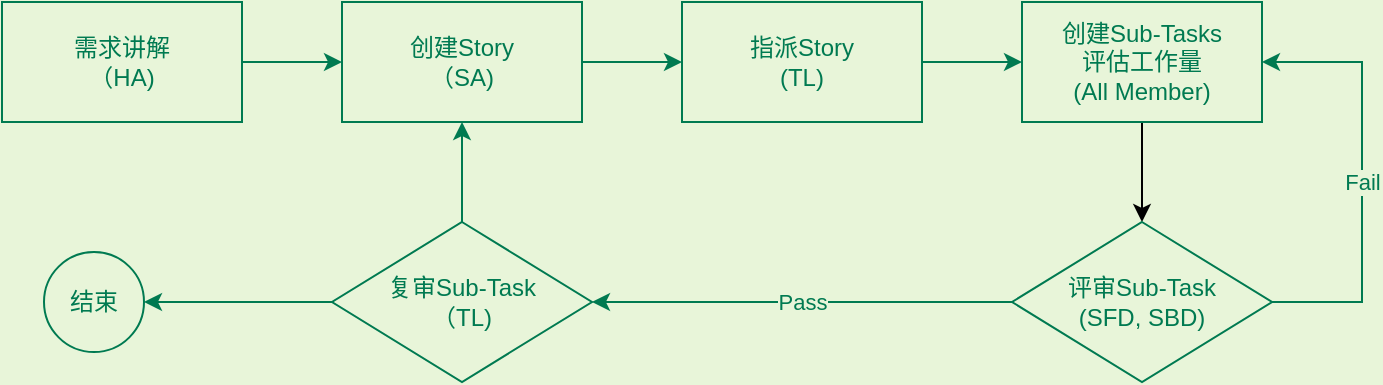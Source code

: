 <mxfile version="16.2.4" type="github">
  <diagram id="C5RBs43oDa-KdzZeNtuy" name="Page-1">
    <mxGraphModel dx="861" dy="456" grid="0" gridSize="10" guides="1" tooltips="1" connect="1" arrows="1" fold="1" page="1" pageScale="1" pageWidth="827" pageHeight="1169" background="#E8F5D9" math="0" shadow="0">
      <root>
        <mxCell id="WIyWlLk6GJQsqaUBKTNV-0" />
        <mxCell id="WIyWlLk6GJQsqaUBKTNV-1" parent="WIyWlLk6GJQsqaUBKTNV-0" />
        <mxCell id="F57WXFSpOrEg-OJGtUA4-8" value="" style="edgeStyle=orthogonalEdgeStyle;rounded=0;orthogonalLoop=1;jettySize=auto;labelBackgroundColor=none;fontColor=#007A51;labelBorderColor=none;html=1;strokeColor=#007A51;" edge="1" parent="WIyWlLk6GJQsqaUBKTNV-1" source="F57WXFSpOrEg-OJGtUA4-0" target="F57WXFSpOrEg-OJGtUA4-1">
          <mxGeometry relative="1" as="geometry" />
        </mxCell>
        <mxCell id="F57WXFSpOrEg-OJGtUA4-0" value="需求讲解&lt;br&gt;（HA)" style="rounded=0;labelBackgroundColor=none;fontColor=#007A51;labelBorderColor=none;whiteSpace=wrap;html=1;fillColor=none;strokeColor=#007A51;" vertex="1" parent="WIyWlLk6GJQsqaUBKTNV-1">
          <mxGeometry x="40" y="40" width="120" height="60" as="geometry" />
        </mxCell>
        <mxCell id="F57WXFSpOrEg-OJGtUA4-9" value="" style="edgeStyle=orthogonalEdgeStyle;rounded=0;orthogonalLoop=1;jettySize=auto;labelBackgroundColor=none;fontColor=#007A51;labelBorderColor=none;html=1;strokeColor=#007A51;" edge="1" parent="WIyWlLk6GJQsqaUBKTNV-1" source="F57WXFSpOrEg-OJGtUA4-1" target="F57WXFSpOrEg-OJGtUA4-2">
          <mxGeometry relative="1" as="geometry" />
        </mxCell>
        <mxCell id="F57WXFSpOrEg-OJGtUA4-1" value="创建Story&lt;br&gt;（SA)" style="rounded=0;labelBackgroundColor=none;fontColor=#007A51;labelBorderColor=none;whiteSpace=wrap;html=1;fillColor=none;strokeColor=#007A51;" vertex="1" parent="WIyWlLk6GJQsqaUBKTNV-1">
          <mxGeometry x="210" y="40" width="120" height="60" as="geometry" />
        </mxCell>
        <mxCell id="F57WXFSpOrEg-OJGtUA4-10" value="" style="edgeStyle=orthogonalEdgeStyle;rounded=0;orthogonalLoop=1;jettySize=auto;labelBackgroundColor=none;fontColor=#007A51;labelBorderColor=none;html=1;strokeColor=#007A51;" edge="1" parent="WIyWlLk6GJQsqaUBKTNV-1" source="F57WXFSpOrEg-OJGtUA4-2" target="F57WXFSpOrEg-OJGtUA4-3">
          <mxGeometry relative="1" as="geometry" />
        </mxCell>
        <mxCell id="F57WXFSpOrEg-OJGtUA4-2" value="指派Story&lt;br&gt;(TL)" style="rounded=0;labelBackgroundColor=none;fontColor=#007A51;labelBorderColor=none;whiteSpace=wrap;html=1;fillColor=none;strokeColor=#007A51;" vertex="1" parent="WIyWlLk6GJQsqaUBKTNV-1">
          <mxGeometry x="380" y="40" width="120" height="60" as="geometry" />
        </mxCell>
        <mxCell id="F57WXFSpOrEg-OJGtUA4-11" value="" style="edgeStyle=orthogonalEdgeStyle;rounded=0;orthogonalLoop=1;jettySize=auto;labelBackgroundColor=none;fontColor=#007A51;labelBorderColor=none;html=1;" edge="1" parent="WIyWlLk6GJQsqaUBKTNV-1" source="F57WXFSpOrEg-OJGtUA4-3" target="F57WXFSpOrEg-OJGtUA4-5">
          <mxGeometry relative="1" as="geometry" />
        </mxCell>
        <mxCell id="F57WXFSpOrEg-OJGtUA4-3" value="创建Sub-Tasks&lt;br&gt;评估工作量&lt;br&gt;(All Member)" style="rounded=0;labelBackgroundColor=none;fontColor=#007A51;labelBorderColor=none;whiteSpace=wrap;html=1;fillColor=none;strokeColor=#007A51;" vertex="1" parent="WIyWlLk6GJQsqaUBKTNV-1">
          <mxGeometry x="550" y="40" width="120" height="60" as="geometry" />
        </mxCell>
        <mxCell id="F57WXFSpOrEg-OJGtUA4-16" value="" style="edgeStyle=orthogonalEdgeStyle;rounded=0;orthogonalLoop=1;jettySize=auto;exitX=1;exitY=0.5;exitDx=0;exitDy=0;entryX=1;entryY=0.5;entryDx=0;entryDy=0;labelBackgroundColor=none;fontColor=#007A51;labelBorderColor=none;html=1;strokeColor=#007A51;" edge="1" parent="WIyWlLk6GJQsqaUBKTNV-1" source="F57WXFSpOrEg-OJGtUA4-5" target="F57WXFSpOrEg-OJGtUA4-3">
          <mxGeometry relative="1" as="geometry">
            <Array as="points">
              <mxPoint x="720" y="190" />
              <mxPoint x="720" y="70" />
            </Array>
          </mxGeometry>
        </mxCell>
        <mxCell id="F57WXFSpOrEg-OJGtUA4-17" value="Fail" style="edgeLabel;align=center;verticalAlign=middle;resizable=0;points=[];labelBackgroundColor=#E8F5D9;fontColor=#007A51;labelBorderColor=none;html=1;" vertex="1" connectable="0" parent="F57WXFSpOrEg-OJGtUA4-16">
          <mxGeometry x="0.167" relative="1" as="geometry">
            <mxPoint y="20" as="offset" />
          </mxGeometry>
        </mxCell>
        <mxCell id="F57WXFSpOrEg-OJGtUA4-5" value="评审Sub-Task&lt;br&gt;(SFD, SBD)" style="rhombus;labelBackgroundColor=none;fontColor=#007A51;labelBorderColor=none;whiteSpace=wrap;html=1;fillColor=none;strokeColor=#007A51;" vertex="1" parent="WIyWlLk6GJQsqaUBKTNV-1">
          <mxGeometry x="545" y="150" width="130" height="80" as="geometry" />
        </mxCell>
        <mxCell id="F57WXFSpOrEg-OJGtUA4-19" value="" style="edgeStyle=orthogonalEdgeStyle;rounded=0;orthogonalLoop=1;jettySize=auto;html=1;labelBackgroundColor=none;labelBorderColor=none;fontColor=#007A51;strokeColor=#007A51;" edge="1" parent="WIyWlLk6GJQsqaUBKTNV-1" source="F57WXFSpOrEg-OJGtUA4-6" target="F57WXFSpOrEg-OJGtUA4-7">
          <mxGeometry relative="1" as="geometry" />
        </mxCell>
        <mxCell id="F57WXFSpOrEg-OJGtUA4-20" value="" style="edgeStyle=orthogonalEdgeStyle;rounded=0;orthogonalLoop=1;jettySize=auto;html=1;labelBackgroundColor=none;labelBorderColor=none;fontColor=#007A51;strokeColor=#007A51;" edge="1" parent="WIyWlLk6GJQsqaUBKTNV-1" source="F57WXFSpOrEg-OJGtUA4-6" target="F57WXFSpOrEg-OJGtUA4-1">
          <mxGeometry relative="1" as="geometry" />
        </mxCell>
        <mxCell id="F57WXFSpOrEg-OJGtUA4-6" value="复审Sub-Task&lt;br&gt;（TL)" style="rhombus;labelBackgroundColor=none;fontColor=#007A51;labelBorderColor=none;whiteSpace=wrap;html=1;fillColor=none;strokeColor=#007A51;" vertex="1" parent="WIyWlLk6GJQsqaUBKTNV-1">
          <mxGeometry x="205" y="150" width="130" height="80" as="geometry" />
        </mxCell>
        <mxCell id="F57WXFSpOrEg-OJGtUA4-7" value="结束" style="ellipse;aspect=fixed;labelBackgroundColor=none;fontColor=#007A51;labelBorderColor=none;whiteSpace=wrap;html=1;fillColor=none;strokeColor=#007A51;" vertex="1" parent="WIyWlLk6GJQsqaUBKTNV-1">
          <mxGeometry x="61" y="165" width="50" height="50" as="geometry" />
        </mxCell>
        <mxCell id="F57WXFSpOrEg-OJGtUA4-15" value="" style="edgeStyle=elbowEdgeStyle;elbow=horizontal;endArrow=classic;rounded=0;entryX=1;entryY=0.5;entryDx=0;entryDy=0;labelBackgroundColor=none;fontColor=#007A51;labelBorderColor=none;html=1;strokeColor=#007A51;" edge="1" parent="WIyWlLk6GJQsqaUBKTNV-1" target="F57WXFSpOrEg-OJGtUA4-6">
          <mxGeometry width="50" height="50" relative="1" as="geometry">
            <mxPoint x="545" y="190" as="sourcePoint" />
            <mxPoint x="595" y="140" as="targetPoint" />
          </mxGeometry>
        </mxCell>
        <mxCell id="F57WXFSpOrEg-OJGtUA4-18" value="Pass" style="edgeLabel;align=center;verticalAlign=middle;resizable=0;points=[];labelBackgroundColor=#E8F5D9;fontColor=#007A51;labelBorderColor=none;html=1;" vertex="1" connectable="0" parent="F57WXFSpOrEg-OJGtUA4-15">
          <mxGeometry x="0.099" relative="1" as="geometry">
            <mxPoint x="10" as="offset" />
          </mxGeometry>
        </mxCell>
      </root>
    </mxGraphModel>
  </diagram>
</mxfile>
